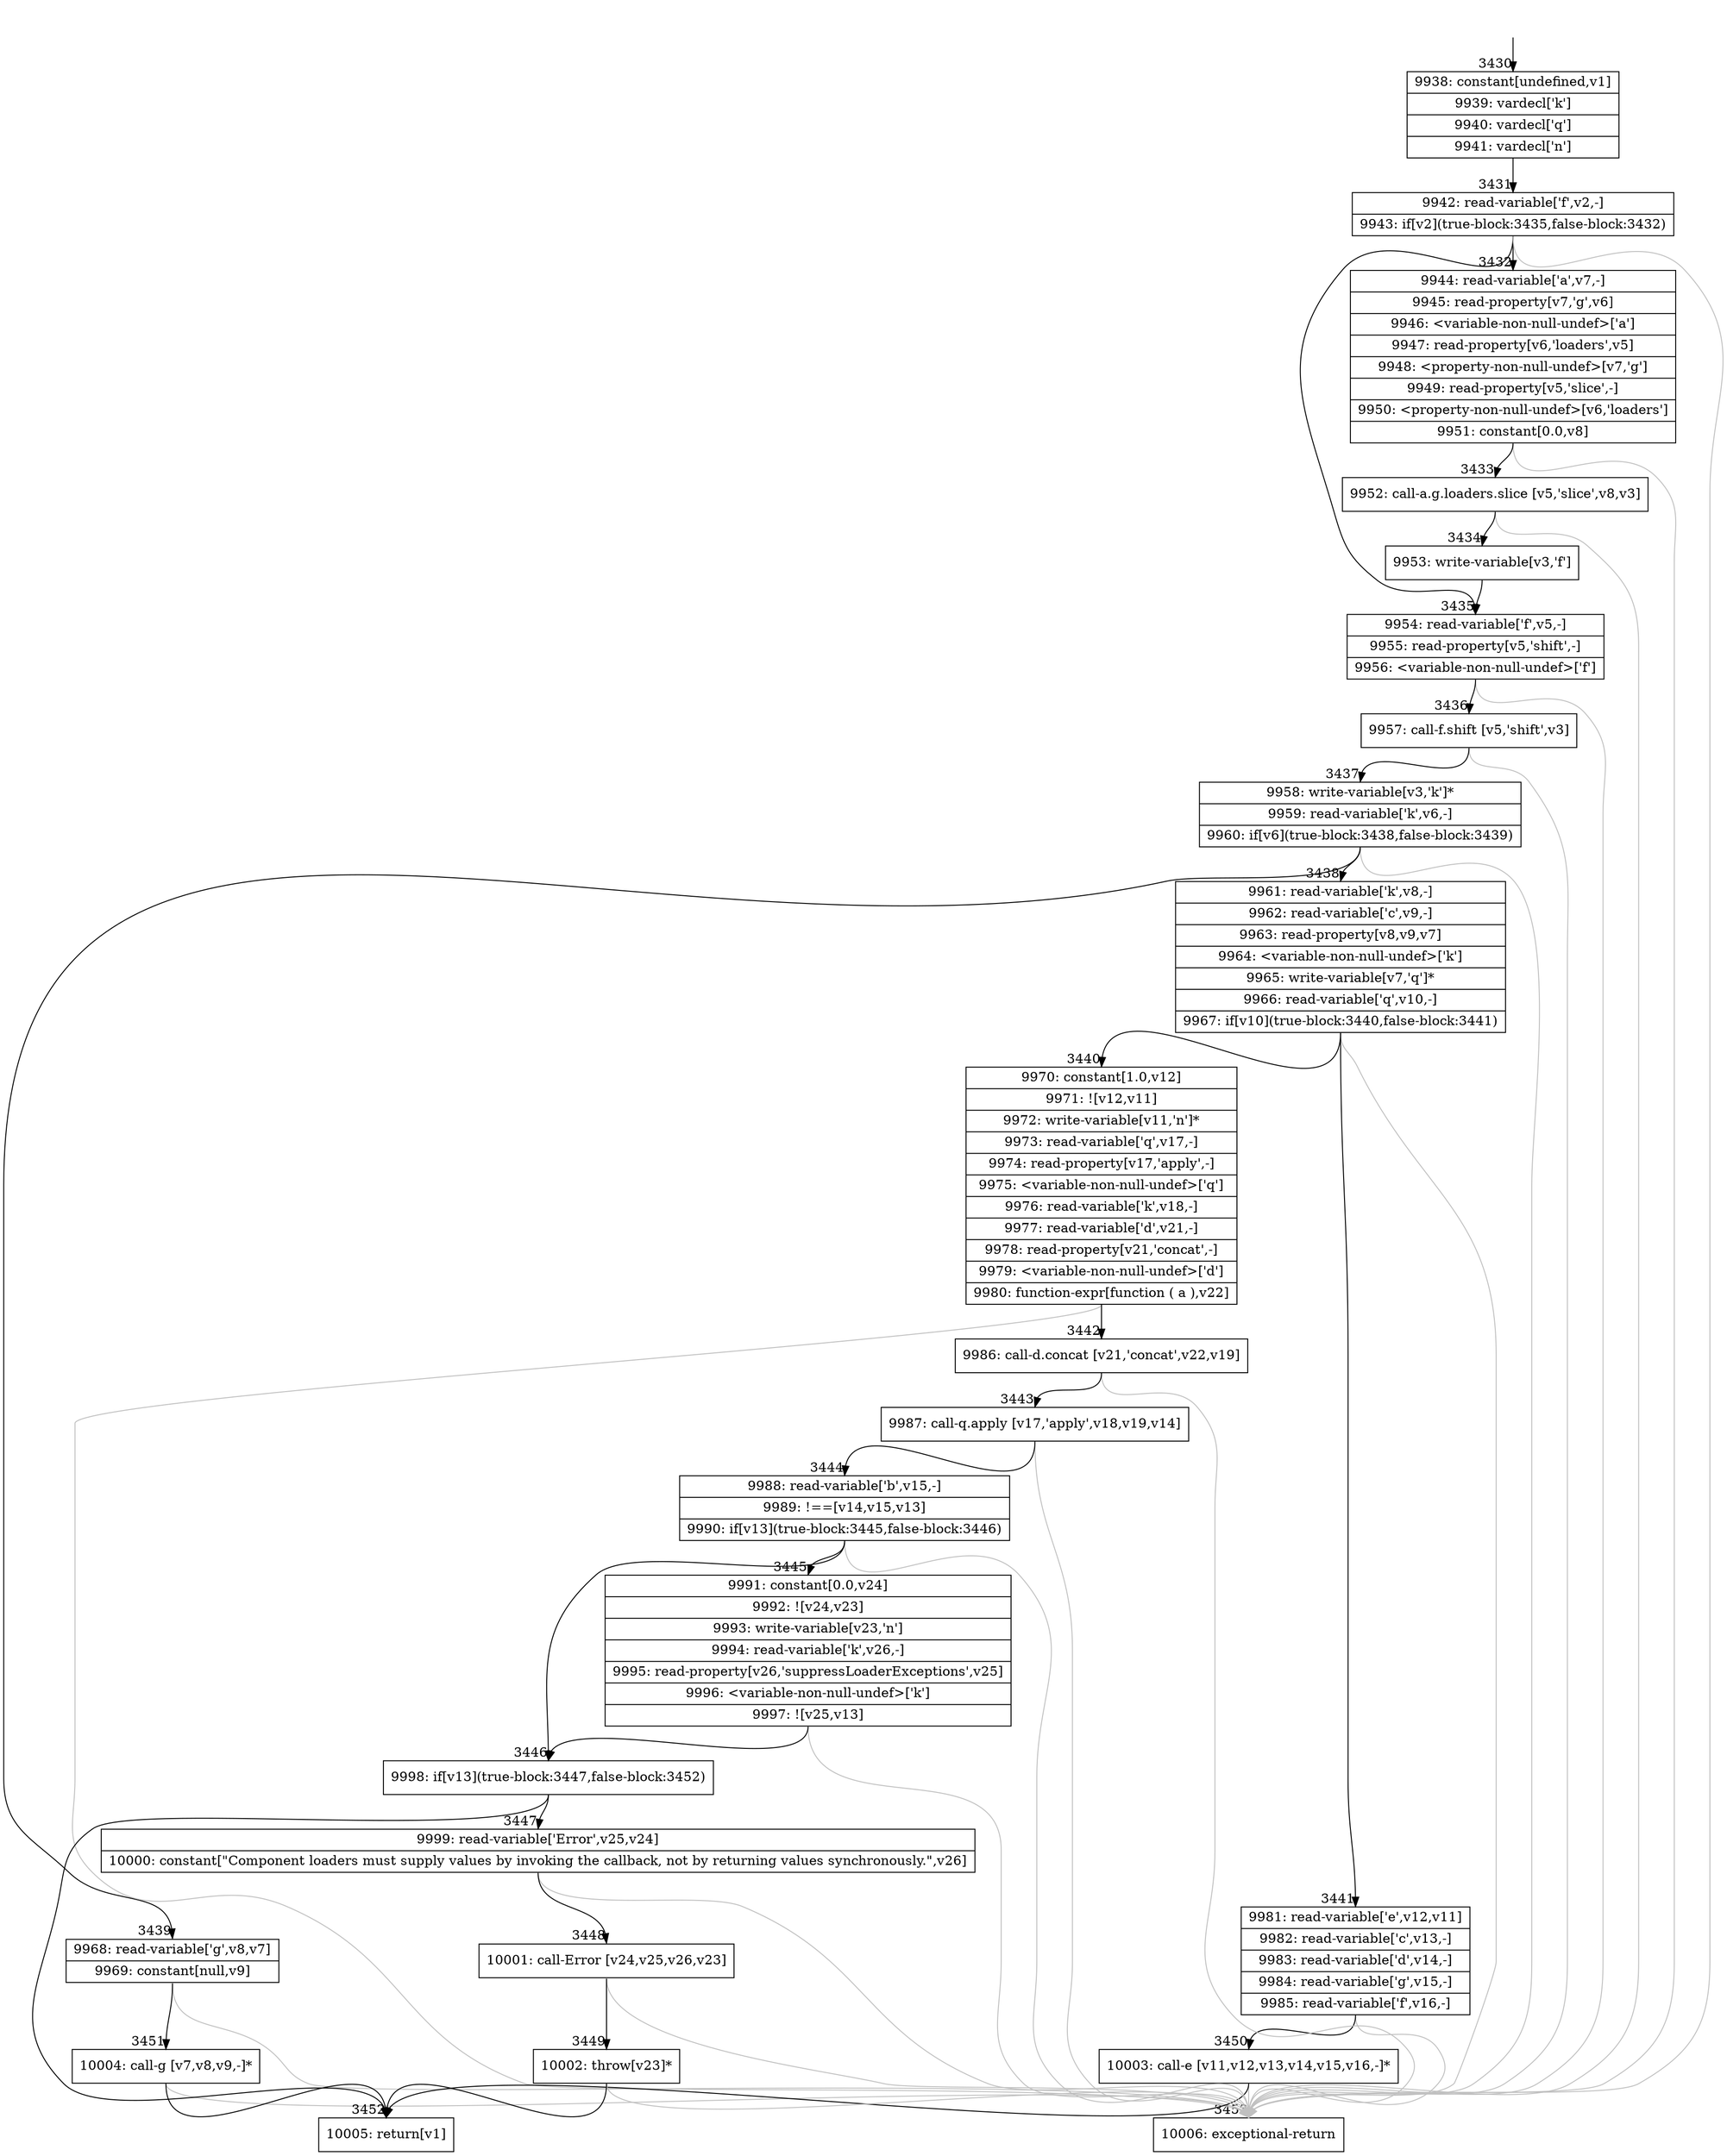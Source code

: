 digraph {
rankdir="TD"
BB_entry282[shape=none,label=""];
BB_entry282 -> BB3430 [tailport=s, headport=n, headlabel="    3430"]
BB3430 [shape=record label="{9938: constant[undefined,v1]|9939: vardecl['k']|9940: vardecl['q']|9941: vardecl['n']}" ] 
BB3430 -> BB3431 [tailport=s, headport=n, headlabel="      3431"]
BB3431 [shape=record label="{9942: read-variable['f',v2,-]|9943: if[v2](true-block:3435,false-block:3432)}" ] 
BB3431 -> BB3435 [tailport=s, headport=n, headlabel="      3435"]
BB3431 -> BB3432 [tailport=s, headport=n, headlabel="      3432"]
BB3431 -> BB3453 [tailport=s, headport=n, color=gray, headlabel="      3453"]
BB3432 [shape=record label="{9944: read-variable['a',v7,-]|9945: read-property[v7,'g',v6]|9946: \<variable-non-null-undef\>['a']|9947: read-property[v6,'loaders',v5]|9948: \<property-non-null-undef\>[v7,'g']|9949: read-property[v5,'slice',-]|9950: \<property-non-null-undef\>[v6,'loaders']|9951: constant[0.0,v8]}" ] 
BB3432 -> BB3433 [tailport=s, headport=n, headlabel="      3433"]
BB3432 -> BB3453 [tailport=s, headport=n, color=gray]
BB3433 [shape=record label="{9952: call-a.g.loaders.slice [v5,'slice',v8,v3]}" ] 
BB3433 -> BB3434 [tailport=s, headport=n, headlabel="      3434"]
BB3433 -> BB3453 [tailport=s, headport=n, color=gray]
BB3434 [shape=record label="{9953: write-variable[v3,'f']}" ] 
BB3434 -> BB3435 [tailport=s, headport=n]
BB3435 [shape=record label="{9954: read-variable['f',v5,-]|9955: read-property[v5,'shift',-]|9956: \<variable-non-null-undef\>['f']}" ] 
BB3435 -> BB3436 [tailport=s, headport=n, headlabel="      3436"]
BB3435 -> BB3453 [tailport=s, headport=n, color=gray]
BB3436 [shape=record label="{9957: call-f.shift [v5,'shift',v3]}" ] 
BB3436 -> BB3437 [tailport=s, headport=n, headlabel="      3437"]
BB3436 -> BB3453 [tailport=s, headport=n, color=gray]
BB3437 [shape=record label="{9958: write-variable[v3,'k']*|9959: read-variable['k',v6,-]|9960: if[v6](true-block:3438,false-block:3439)}" ] 
BB3437 -> BB3438 [tailport=s, headport=n, headlabel="      3438"]
BB3437 -> BB3439 [tailport=s, headport=n, headlabel="      3439"]
BB3437 -> BB3453 [tailport=s, headport=n, color=gray]
BB3438 [shape=record label="{9961: read-variable['k',v8,-]|9962: read-variable['c',v9,-]|9963: read-property[v8,v9,v7]|9964: \<variable-non-null-undef\>['k']|9965: write-variable[v7,'q']*|9966: read-variable['q',v10,-]|9967: if[v10](true-block:3440,false-block:3441)}" ] 
BB3438 -> BB3440 [tailport=s, headport=n, headlabel="      3440"]
BB3438 -> BB3441 [tailport=s, headport=n, headlabel="      3441"]
BB3438 -> BB3453 [tailport=s, headport=n, color=gray]
BB3439 [shape=record label="{9968: read-variable['g',v8,v7]|9969: constant[null,v9]}" ] 
BB3439 -> BB3451 [tailport=s, headport=n, headlabel="      3451"]
BB3439 -> BB3453 [tailport=s, headport=n, color=gray]
BB3440 [shape=record label="{9970: constant[1.0,v12]|9971: ![v12,v11]|9972: write-variable[v11,'n']*|9973: read-variable['q',v17,-]|9974: read-property[v17,'apply',-]|9975: \<variable-non-null-undef\>['q']|9976: read-variable['k',v18,-]|9977: read-variable['d',v21,-]|9978: read-property[v21,'concat',-]|9979: \<variable-non-null-undef\>['d']|9980: function-expr[function ( a ),v22]}" ] 
BB3440 -> BB3442 [tailport=s, headport=n, headlabel="      3442"]
BB3440 -> BB3453 [tailport=s, headport=n, color=gray]
BB3441 [shape=record label="{9981: read-variable['e',v12,v11]|9982: read-variable['c',v13,-]|9983: read-variable['d',v14,-]|9984: read-variable['g',v15,-]|9985: read-variable['f',v16,-]}" ] 
BB3441 -> BB3450 [tailport=s, headport=n, headlabel="      3450"]
BB3441 -> BB3453 [tailport=s, headport=n, color=gray]
BB3442 [shape=record label="{9986: call-d.concat [v21,'concat',v22,v19]}" ] 
BB3442 -> BB3443 [tailport=s, headport=n, headlabel="      3443"]
BB3442 -> BB3453 [tailport=s, headport=n, color=gray]
BB3443 [shape=record label="{9987: call-q.apply [v17,'apply',v18,v19,v14]}" ] 
BB3443 -> BB3444 [tailport=s, headport=n, headlabel="      3444"]
BB3443 -> BB3453 [tailport=s, headport=n, color=gray]
BB3444 [shape=record label="{9988: read-variable['b',v15,-]|9989: !==[v14,v15,v13]|9990: if[v13](true-block:3445,false-block:3446)}" ] 
BB3444 -> BB3446 [tailport=s, headport=n, headlabel="      3446"]
BB3444 -> BB3445 [tailport=s, headport=n, headlabel="      3445"]
BB3444 -> BB3453 [tailport=s, headport=n, color=gray]
BB3445 [shape=record label="{9991: constant[0.0,v24]|9992: ![v24,v23]|9993: write-variable[v23,'n']|9994: read-variable['k',v26,-]|9995: read-property[v26,'suppressLoaderExceptions',v25]|9996: \<variable-non-null-undef\>['k']|9997: ![v25,v13]}" ] 
BB3445 -> BB3446 [tailport=s, headport=n]
BB3445 -> BB3453 [tailport=s, headport=n, color=gray]
BB3446 [shape=record label="{9998: if[v13](true-block:3447,false-block:3452)}" ] 
BB3446 -> BB3447 [tailport=s, headport=n, headlabel="      3447"]
BB3446 -> BB3452 [tailport=s, headport=n, headlabel="      3452"]
BB3447 [shape=record label="{9999: read-variable['Error',v25,v24]|10000: constant[\"Component loaders must supply values by invoking the callback, not by returning values synchronously.\",v26]}" ] 
BB3447 -> BB3448 [tailport=s, headport=n, headlabel="      3448"]
BB3447 -> BB3453 [tailport=s, headport=n, color=gray]
BB3448 [shape=record label="{10001: call-Error [v24,v25,v26,v23]}" ] 
BB3448 -> BB3449 [tailport=s, headport=n, headlabel="      3449"]
BB3448 -> BB3453 [tailport=s, headport=n, color=gray]
BB3449 [shape=record label="{10002: throw[v23]*}" ] 
BB3449 -> BB3452 [tailport=s, headport=n]
BB3449 -> BB3453 [tailport=s, headport=n, color=gray]
BB3450 [shape=record label="{10003: call-e [v11,v12,v13,v14,v15,v16,-]*}" ] 
BB3450 -> BB3452 [tailport=s, headport=n]
BB3450 -> BB3453 [tailport=s, headport=n, color=gray]
BB3451 [shape=record label="{10004: call-g [v7,v8,v9,-]*}" ] 
BB3451 -> BB3452 [tailport=s, headport=n]
BB3451 -> BB3453 [tailport=s, headport=n, color=gray]
BB3452 [shape=record label="{10005: return[v1]}" ] 
BB3453 [shape=record label="{10006: exceptional-return}" ] 
}
